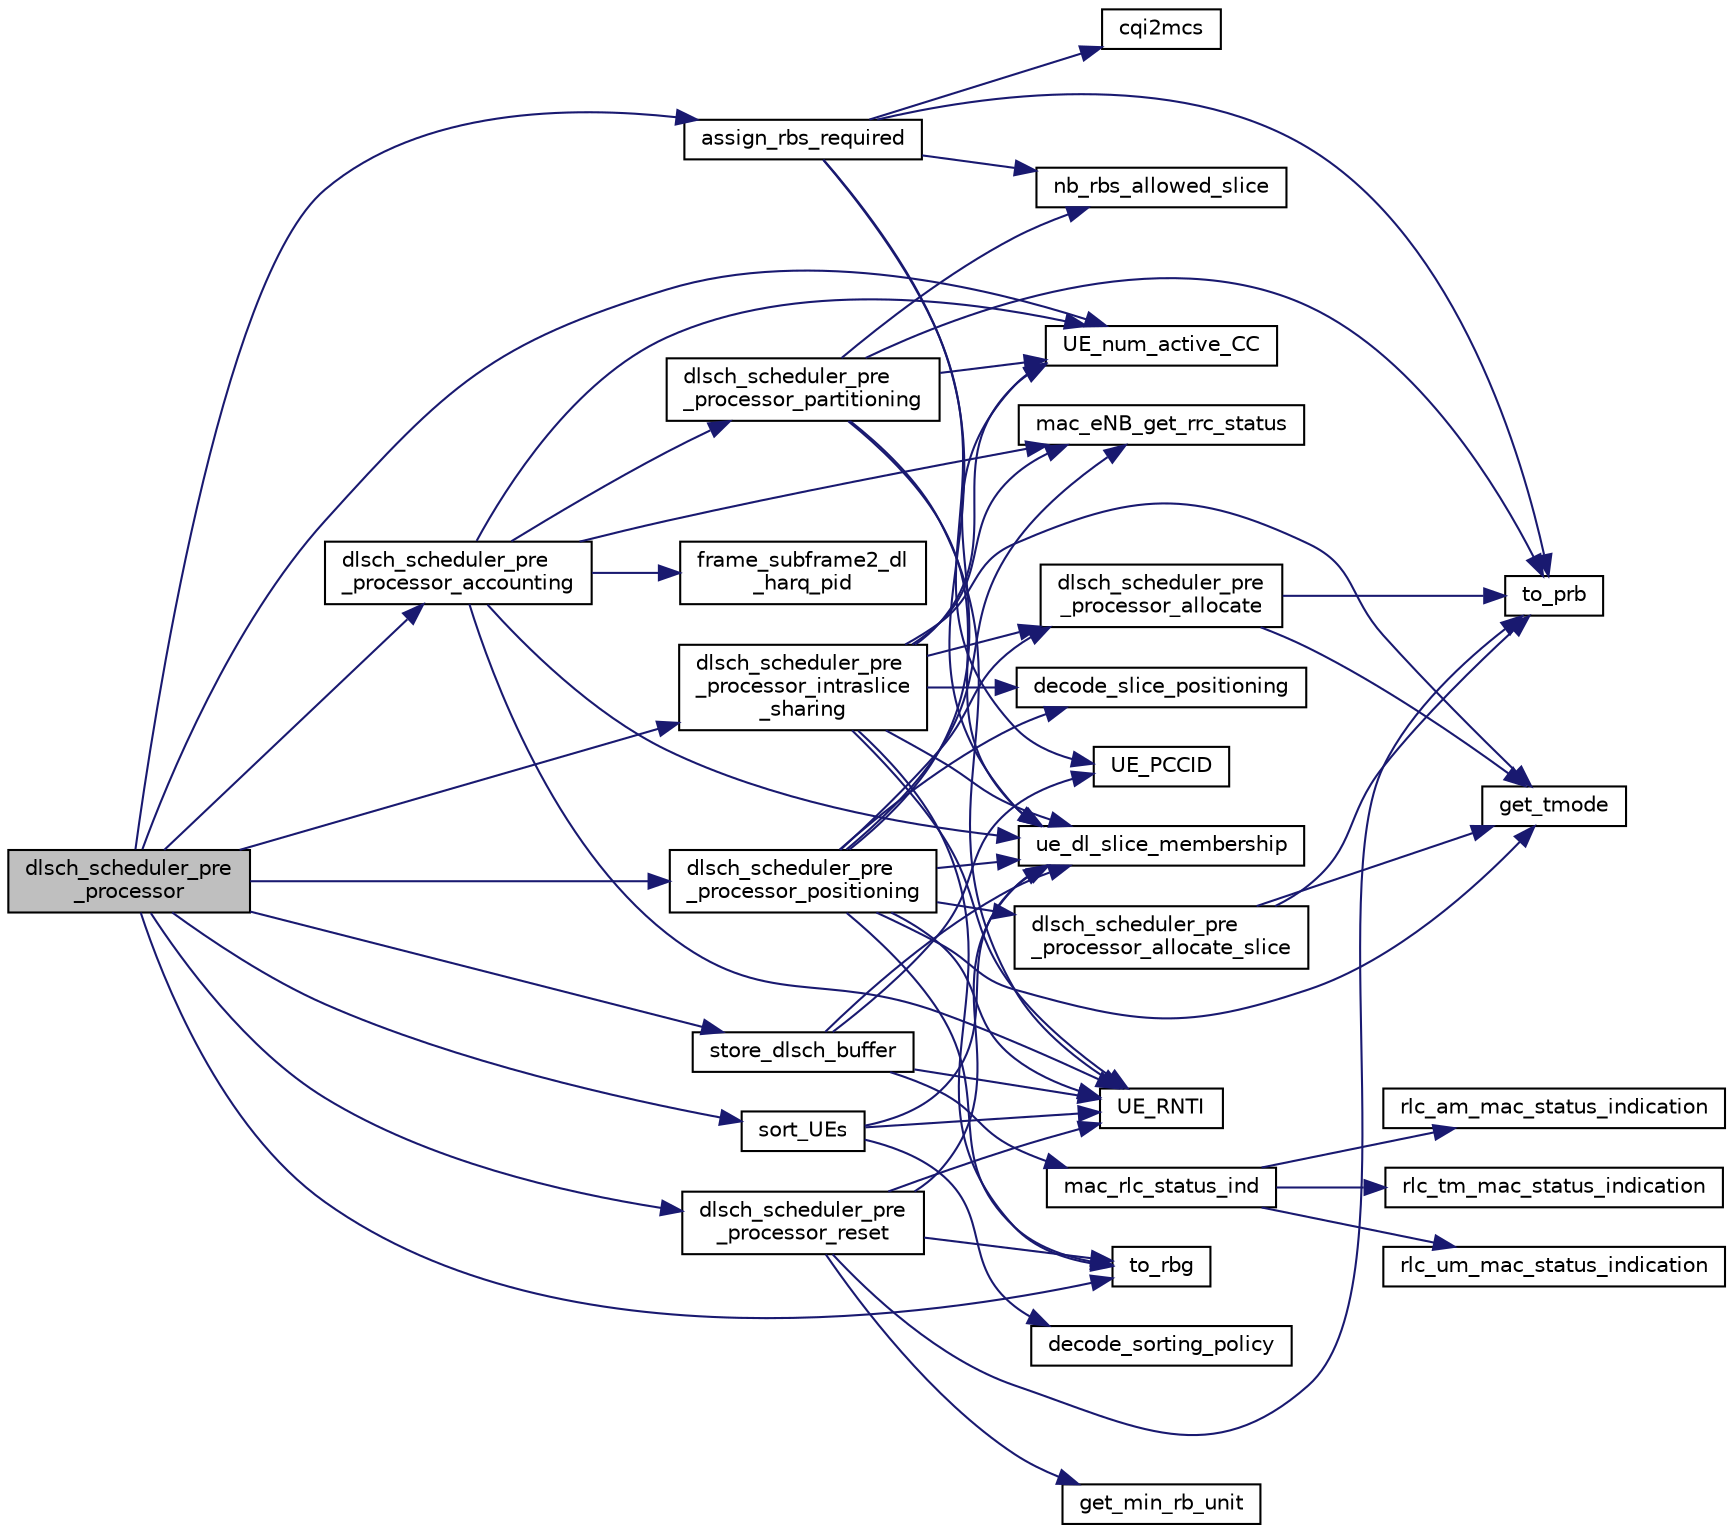 digraph "dlsch_scheduler_pre_processor"
{
 // LATEX_PDF_SIZE
  edge [fontname="Helvetica",fontsize="10",labelfontname="Helvetica",labelfontsize="10"];
  node [fontname="Helvetica",fontsize="10",shape=record];
  rankdir="LR";
  Node1 [label="dlsch_scheduler_pre\l_processor",height=0.2,width=0.4,color="black", fillcolor="grey75", style="filled", fontcolor="black",tooltip=" "];
  Node1 -> Node2 [color="midnightblue",fontsize="10",style="solid",fontname="Helvetica"];
  Node2 [label="assign_rbs_required",height=0.2,width=0.4,color="black", fillcolor="white", style="filled",URL="$group____mac.html#gafef1503392659cdc47f2946f4efe2a47",tooltip=" "];
  Node2 -> Node3 [color="midnightblue",fontsize="10",style="solid",fontname="Helvetica"];
  Node3 [label="cqi2mcs",height=0.2,width=0.4,color="black", fillcolor="white", style="filled",URL="$pre__processor_8c.html#a898c35bf945957b49c4fc9d3ca45b6be",tooltip=" "];
  Node2 -> Node4 [color="midnightblue",fontsize="10",style="solid",fontname="Helvetica"];
  Node4 [label="nb_rbs_allowed_slice",height=0.2,width=0.4,color="black", fillcolor="white", style="filled",URL="$group____mac.html#ga9b2f93599394d16d8f54a817d8e24b8a",tooltip="this function wil return how many rbs you can use. you input a percentage of slice and overall number..."];
  Node2 -> Node5 [color="midnightblue",fontsize="10",style="solid",fontname="Helvetica"];
  Node5 [label="to_prb",height=0.2,width=0.4,color="black", fillcolor="white", style="filled",URL="$group____mac.html#ga2ecb220c8c3fc34274ba8838c3106240",tooltip=" "];
  Node2 -> Node6 [color="midnightblue",fontsize="10",style="solid",fontname="Helvetica"];
  Node6 [label="ue_dl_slice_membership",height=0.2,width=0.4,color="black", fillcolor="white", style="filled",URL="$group____mac.html#ga9648413305f4341d12713a15b8e62916",tooltip="本函式負責DＬ slice 的 ue_list篩選，根據輸入的UE_id 與 slice id 做判斷, 若此ＵＥ屬於輸入的這個slice id 則return true,..."];
  Node2 -> Node7 [color="midnightblue",fontsize="10",style="solid",fontname="Helvetica"];
  Node7 [label="UE_PCCID",height=0.2,width=0.4,color="black", fillcolor="white", style="filled",URL="$group____mac.html#ga63d612e6b94450ff40406b999ab25448",tooltip=" "];
  Node1 -> Node8 [color="midnightblue",fontsize="10",style="solid",fontname="Helvetica"];
  Node8 [label="dlsch_scheduler_pre\l_processor_accounting",height=0.2,width=0.4,color="black", fillcolor="white", style="filled",URL="$group____mac.html#ga4642459b17f900b13cc8428fb388444b",tooltip=" "];
  Node8 -> Node9 [color="midnightblue",fontsize="10",style="solid",fontname="Helvetica"];
  Node9 [label="dlsch_scheduler_pre\l_processor_partitioning",height=0.2,width=0.4,color="black", fillcolor="white", style="filled",URL="$group____mac.html#gaa33033ac203d4bb3ff99ea6112dc12b5",tooltip=" "];
  Node9 -> Node4 [color="midnightblue",fontsize="10",style="solid",fontname="Helvetica"];
  Node9 -> Node5 [color="midnightblue",fontsize="10",style="solid",fontname="Helvetica"];
  Node9 -> Node6 [color="midnightblue",fontsize="10",style="solid",fontname="Helvetica"];
  Node9 -> Node10 [color="midnightblue",fontsize="10",style="solid",fontname="Helvetica"];
  Node10 [label="UE_num_active_CC",height=0.2,width=0.4,color="black", fillcolor="white", style="filled",URL="$group____mac.html#ga404d11542f333701a9f2e135fa194b6b",tooltip=" "];
  Node9 -> Node11 [color="midnightblue",fontsize="10",style="solid",fontname="Helvetica"];
  Node11 [label="UE_RNTI",height=0.2,width=0.4,color="black", fillcolor="white", style="filled",URL="$group____mac.html#gab1357b72b8008581c108de6f662a3ca8",tooltip=" "];
  Node8 -> Node12 [color="midnightblue",fontsize="10",style="solid",fontname="Helvetica"];
  Node12 [label="frame_subframe2_dl\l_harq_pid",height=0.2,width=0.4,color="black", fillcolor="white", style="filled",URL="$group____mac.html#gad421ff52ee235a9a7990dccc2905b658",tooltip=" "];
  Node8 -> Node13 [color="midnightblue",fontsize="10",style="solid",fontname="Helvetica"];
  Node13 [label="mac_eNB_get_rrc_status",height=0.2,width=0.4,color="black", fillcolor="white", style="filled",URL="$group____rrc.html#ga924d14199b132512e86d4fec21b50253",tooltip=" "];
  Node8 -> Node6 [color="midnightblue",fontsize="10",style="solid",fontname="Helvetica"];
  Node8 -> Node10 [color="midnightblue",fontsize="10",style="solid",fontname="Helvetica"];
  Node8 -> Node11 [color="midnightblue",fontsize="10",style="solid",fontname="Helvetica"];
  Node1 -> Node14 [color="midnightblue",fontsize="10",style="solid",fontname="Helvetica"];
  Node14 [label="dlsch_scheduler_pre\l_processor_intraslice\l_sharing",height=0.2,width=0.4,color="black", fillcolor="white", style="filled",URL="$group____mac.html#ga396eb2c6b3abeea03b592a8bbcacd62a",tooltip=" "];
  Node14 -> Node15 [color="midnightblue",fontsize="10",style="solid",fontname="Helvetica"];
  Node15 [label="decode_slice_positioning",height=0.2,width=0.4,color="black", fillcolor="white", style="filled",URL="$pre__processor_8c.html#a980b3386dba6704bc6bf49326cbe1079",tooltip=" "];
  Node14 -> Node16 [color="midnightblue",fontsize="10",style="solid",fontname="Helvetica"];
  Node16 [label="dlsch_scheduler_pre\l_processor_allocate",height=0.2,width=0.4,color="black", fillcolor="white", style="filled",URL="$group____mac.html#ga7967f5e1d163b7ca3e02016fabaa6e23",tooltip=" "];
  Node16 -> Node17 [color="midnightblue",fontsize="10",style="solid",fontname="Helvetica"];
  Node17 [label="get_tmode",height=0.2,width=0.4,color="black", fillcolor="white", style="filled",URL="$group____mac.html#gabda3f675c9ac309af6cc662ef486752a",tooltip=" "];
  Node16 -> Node5 [color="midnightblue",fontsize="10",style="solid",fontname="Helvetica"];
  Node14 -> Node17 [color="midnightblue",fontsize="10",style="solid",fontname="Helvetica"];
  Node14 -> Node13 [color="midnightblue",fontsize="10",style="solid",fontname="Helvetica"];
  Node14 -> Node18 [color="midnightblue",fontsize="10",style="solid",fontname="Helvetica"];
  Node18 [label="to_rbg",height=0.2,width=0.4,color="black", fillcolor="white", style="filled",URL="$group____mac.html#gae94d89d4d8082f7704d151ec4a3c67da",tooltip=" "];
  Node14 -> Node6 [color="midnightblue",fontsize="10",style="solid",fontname="Helvetica"];
  Node14 -> Node10 [color="midnightblue",fontsize="10",style="solid",fontname="Helvetica"];
  Node14 -> Node11 [color="midnightblue",fontsize="10",style="solid",fontname="Helvetica"];
  Node1 -> Node19 [color="midnightblue",fontsize="10",style="solid",fontname="Helvetica"];
  Node19 [label="dlsch_scheduler_pre\l_processor_positioning",height=0.2,width=0.4,color="black", fillcolor="white", style="filled",URL="$group____mac.html#gab9e5177a5ba6e9f6927a1721c1ed8cb2",tooltip=" "];
  Node19 -> Node15 [color="midnightblue",fontsize="10",style="solid",fontname="Helvetica"];
  Node19 -> Node16 [color="midnightblue",fontsize="10",style="solid",fontname="Helvetica"];
  Node19 -> Node20 [color="midnightblue",fontsize="10",style="solid",fontname="Helvetica"];
  Node20 [label="dlsch_scheduler_pre\l_processor_allocate_slice",height=0.2,width=0.4,color="black", fillcolor="white", style="filled",URL="$group____mac.html#gaa3887aa966928ed8b2429e77985e4f16",tooltip=" "];
  Node20 -> Node17 [color="midnightblue",fontsize="10",style="solid",fontname="Helvetica"];
  Node20 -> Node5 [color="midnightblue",fontsize="10",style="solid",fontname="Helvetica"];
  Node19 -> Node17 [color="midnightblue",fontsize="10",style="solid",fontname="Helvetica"];
  Node19 -> Node13 [color="midnightblue",fontsize="10",style="solid",fontname="Helvetica"];
  Node19 -> Node18 [color="midnightblue",fontsize="10",style="solid",fontname="Helvetica"];
  Node19 -> Node6 [color="midnightblue",fontsize="10",style="solid",fontname="Helvetica"];
  Node19 -> Node10 [color="midnightblue",fontsize="10",style="solid",fontname="Helvetica"];
  Node19 -> Node11 [color="midnightblue",fontsize="10",style="solid",fontname="Helvetica"];
  Node1 -> Node21 [color="midnightblue",fontsize="10",style="solid",fontname="Helvetica"];
  Node21 [label="dlsch_scheduler_pre\l_processor_reset",height=0.2,width=0.4,color="black", fillcolor="white", style="filled",URL="$group____mac.html#gaee0547f8ed49d0a2bd05db80be0c1be8",tooltip=" "];
  Node21 -> Node22 [color="midnightblue",fontsize="10",style="solid",fontname="Helvetica"];
  Node22 [label="get_min_rb_unit",height=0.2,width=0.4,color="black", fillcolor="white", style="filled",URL="$group____mac.html#gaab443c4ed923af43ed219ef56239dedc",tooltip=" "];
  Node21 -> Node5 [color="midnightblue",fontsize="10",style="solid",fontname="Helvetica"];
  Node21 -> Node18 [color="midnightblue",fontsize="10",style="solid",fontname="Helvetica"];
  Node21 -> Node6 [color="midnightblue",fontsize="10",style="solid",fontname="Helvetica"];
  Node21 -> Node11 [color="midnightblue",fontsize="10",style="solid",fontname="Helvetica"];
  Node1 -> Node23 [color="midnightblue",fontsize="10",style="solid",fontname="Helvetica"];
  Node23 [label="sort_UEs",height=0.2,width=0.4,color="black", fillcolor="white", style="filled",URL="$group____mac.html#ga5f567b2fded100a797b8ba9a70182f7a",tooltip=" "];
  Node23 -> Node24 [color="midnightblue",fontsize="10",style="solid",fontname="Helvetica"];
  Node24 [label="decode_sorting_policy",height=0.2,width=0.4,color="black", fillcolor="white", style="filled",URL="$pre__processor_8c.html#ae36a1cc1ae07e1dcda245bb5c4d3e178",tooltip=" "];
  Node23 -> Node6 [color="midnightblue",fontsize="10",style="solid",fontname="Helvetica"];
  Node23 -> Node11 [color="midnightblue",fontsize="10",style="solid",fontname="Helvetica"];
  Node1 -> Node25 [color="midnightblue",fontsize="10",style="solid",fontname="Helvetica"];
  Node25 [label="store_dlsch_buffer",height=0.2,width=0.4,color="black", fillcolor="white", style="filled",URL="$group____mac.html#ga3884fec2a5a6031fa8bf50e8030e2b44",tooltip=" "];
  Node25 -> Node26 [color="midnightblue",fontsize="10",style="solid",fontname="Helvetica"];
  Node26 [label="mac_rlc_status_ind",height=0.2,width=0.4,color="black", fillcolor="white", style="filled",URL="$group__em.html#gab02bd6cca3f46350ea44e5afbd3282da",tooltip=" "];
  Node26 -> Node27 [color="midnightblue",fontsize="10",style="solid",fontname="Helvetica"];
  Node27 [label="rlc_am_mac_status_indication",height=0.2,width=0.4,color="black", fillcolor="white", style="filled",URL="$group__em.html#ga15180e8939fdaa3460571097725529d1",tooltip="Request the maximum number of bytes that can be served by RLC instance to MAC and fix the amount of b..."];
  Node26 -> Node28 [color="midnightblue",fontsize="10",style="solid",fontname="Helvetica"];
  Node28 [label="rlc_tm_mac_status_indication",height=0.2,width=0.4,color="black", fillcolor="white", style="filled",URL="$group__em.html#gab2b184fc692c5735e92172c469508824",tooltip=" "];
  Node26 -> Node29 [color="midnightblue",fontsize="10",style="solid",fontname="Helvetica"];
  Node29 [label="rlc_um_mac_status_indication",height=0.2,width=0.4,color="black", fillcolor="white", style="filled",URL="$group__em.html#ga081443f7a65ddc28f9a462ea0c8a5e93",tooltip=" "];
  Node25 -> Node6 [color="midnightblue",fontsize="10",style="solid",fontname="Helvetica"];
  Node25 -> Node7 [color="midnightblue",fontsize="10",style="solid",fontname="Helvetica"];
  Node25 -> Node11 [color="midnightblue",fontsize="10",style="solid",fontname="Helvetica"];
  Node1 -> Node18 [color="midnightblue",fontsize="10",style="solid",fontname="Helvetica"];
  Node1 -> Node10 [color="midnightblue",fontsize="10",style="solid",fontname="Helvetica"];
}

